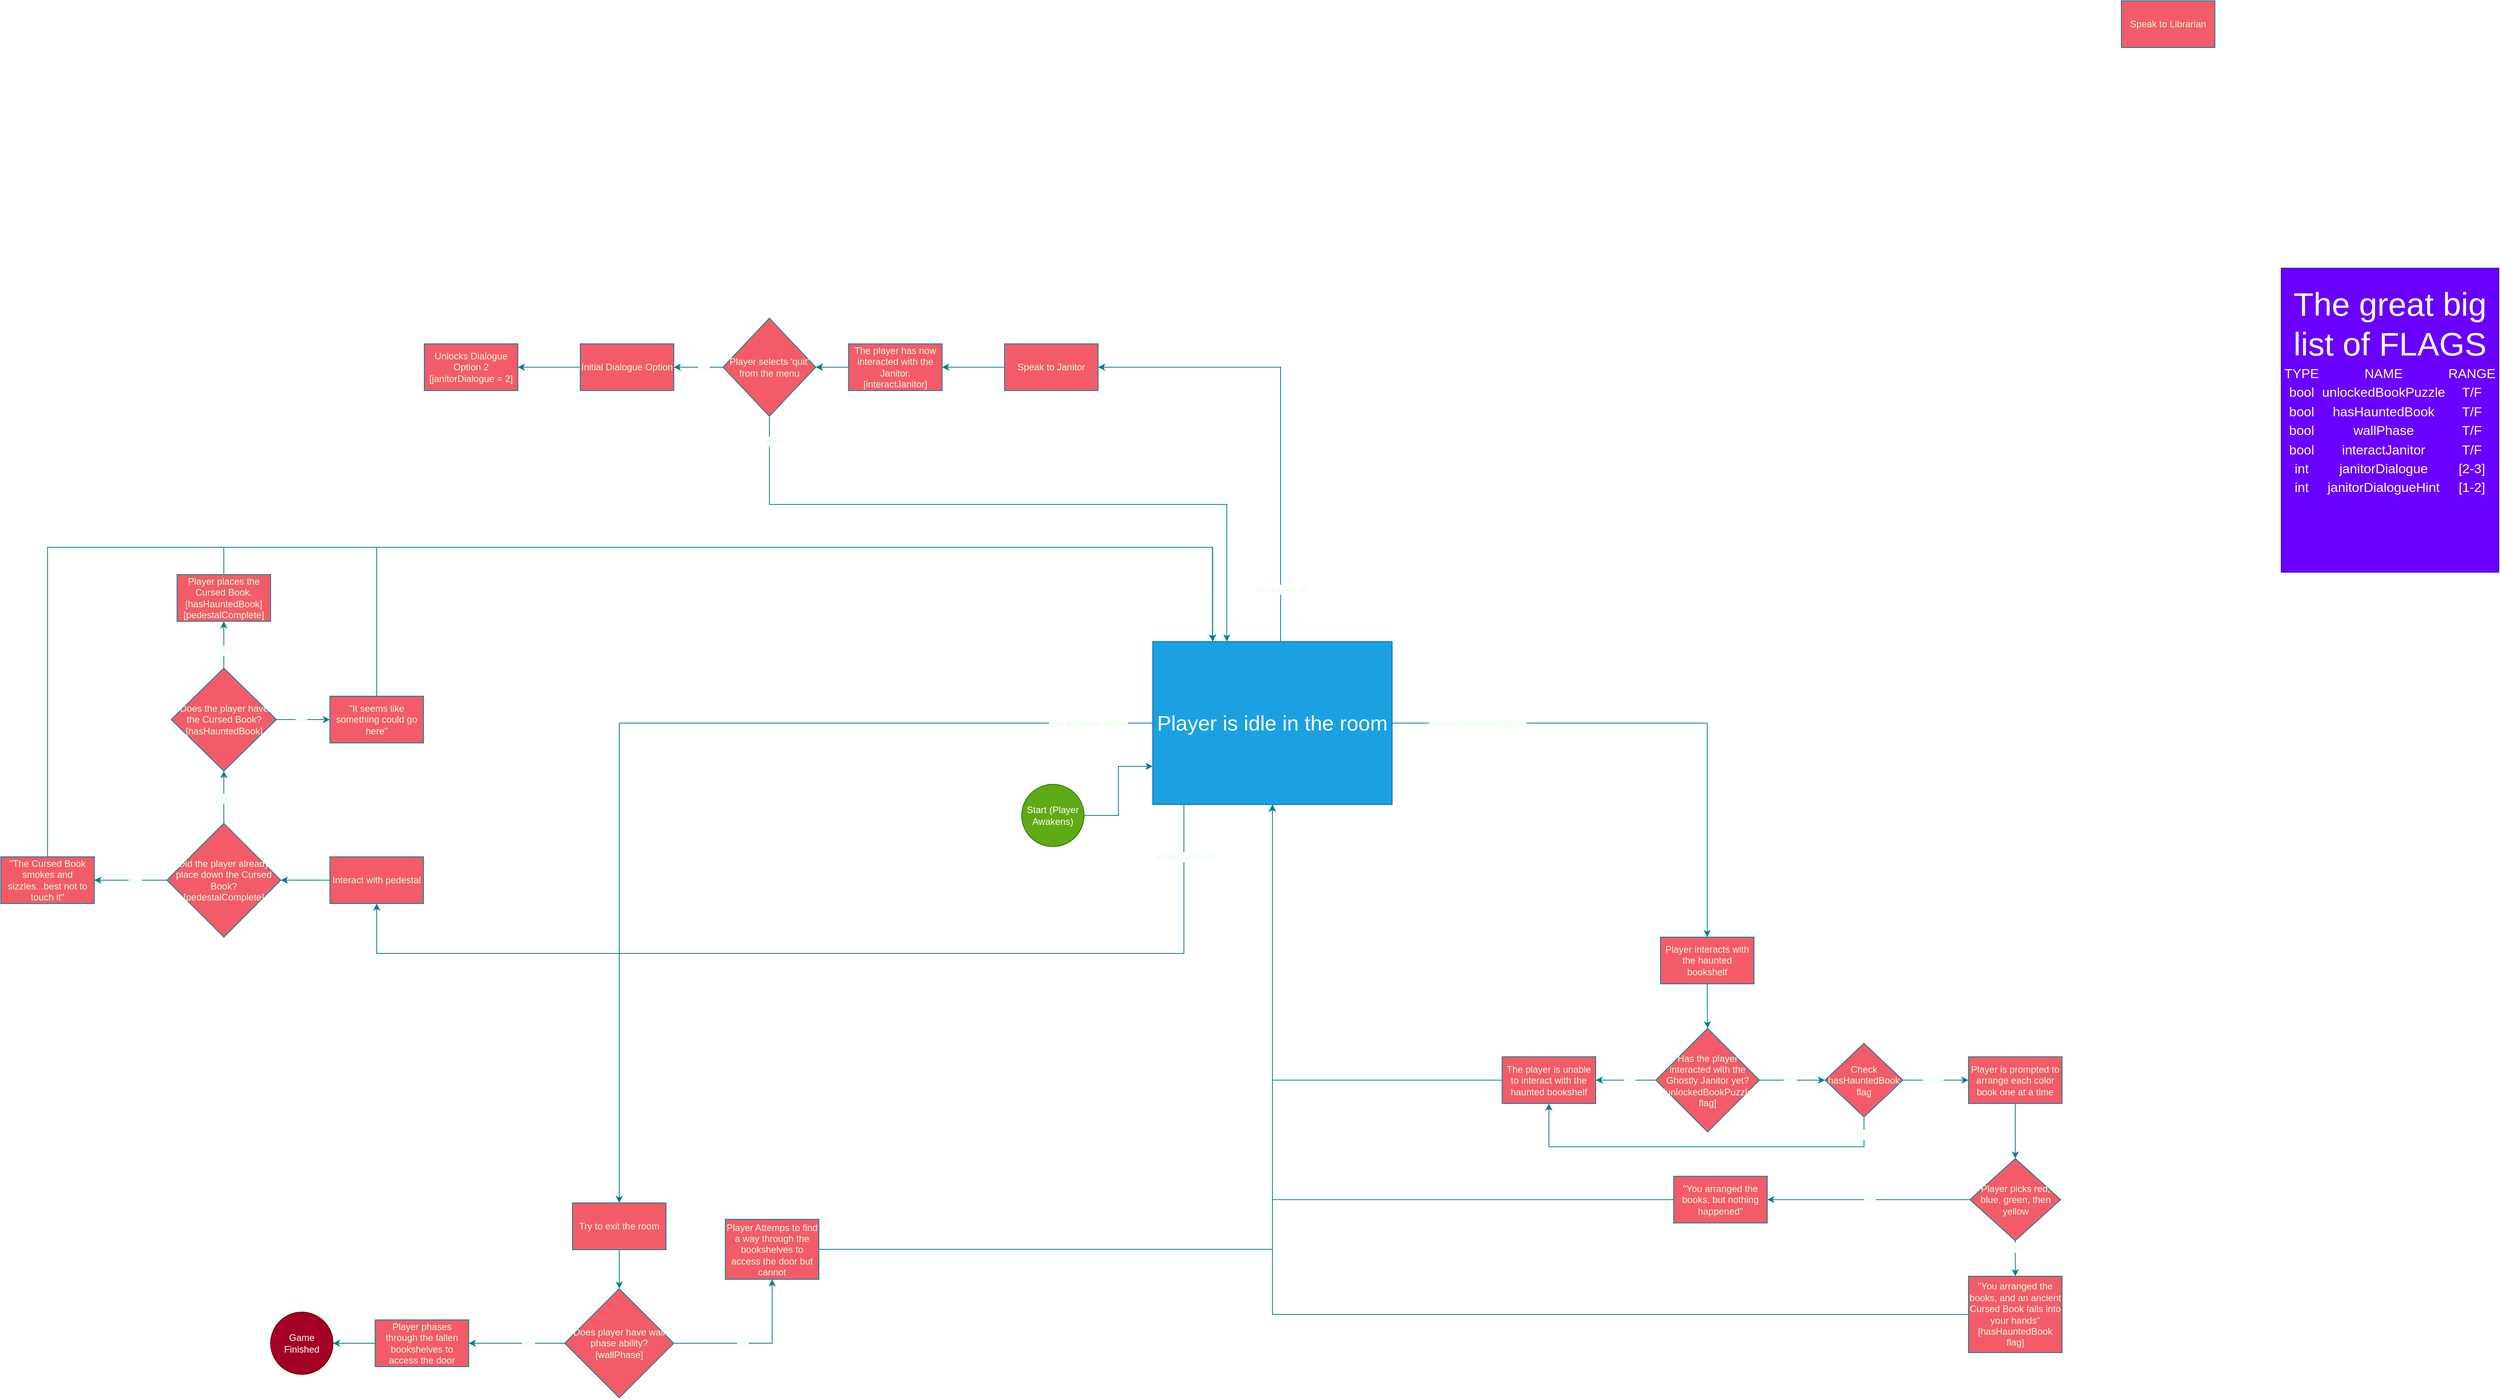 <mxfile version="24.7.8">
  <diagram name="Page-1" id="-gNGQqq5mkuD4IOFfpTR">
    <mxGraphModel dx="3771" dy="2262" grid="0" gridSize="10" guides="1" tooltips="1" connect="1" arrows="1" fold="1" page="1" pageScale="1" pageWidth="3300" pageHeight="2339" math="0" shadow="0">
      <root>
        <mxCell id="0" />
        <mxCell id="1" parent="0" />
        <mxCell id="zDNcXk9pmCtfYAZ4edZZ-20" style="edgeStyle=orthogonalEdgeStyle;rounded=0;orthogonalLoop=1;jettySize=auto;html=1;strokeColor=#028090;fontColor=#E4FDE1;fillColor=#F45B69;" edge="1" parent="1" source="zDNcXk9pmCtfYAZ4edZZ-2" target="zDNcXk9pmCtfYAZ4edZZ-19">
          <mxGeometry relative="1" as="geometry">
            <Array as="points">
              <mxPoint x="1504" y="1482" />
              <mxPoint x="1504" y="1419" />
            </Array>
          </mxGeometry>
        </mxCell>
        <mxCell id="zDNcXk9pmCtfYAZ4edZZ-2" value="Start (Player Awakens)" style="ellipse;whiteSpace=wrap;html=1;aspect=fixed;labelBackgroundColor=none;fillColor=#60a917;strokeColor=#2D7600;fontColor=#ffffff;" vertex="1" parent="1">
          <mxGeometry x="1380" y="1442" width="80" height="80" as="geometry" />
        </mxCell>
        <mxCell id="zDNcXk9pmCtfYAZ4edZZ-11" style="edgeStyle=orthogonalEdgeStyle;rounded=0;orthogonalLoop=1;jettySize=auto;html=1;strokeColor=#028090;fontColor=#E4FDE1;fillColor=#F45B69;" edge="1" parent="1" source="zDNcXk9pmCtfYAZ4edZZ-3" target="zDNcXk9pmCtfYAZ4edZZ-4">
          <mxGeometry relative="1" as="geometry" />
        </mxCell>
        <mxCell id="zDNcXk9pmCtfYAZ4edZZ-3" value="Try to exit the room" style="rounded=0;whiteSpace=wrap;html=1;strokeColor=#028090;fontColor=#E4FDE1;fillColor=#F45B69;" vertex="1" parent="1">
          <mxGeometry x="804" y="1979" width="120" height="60" as="geometry" />
        </mxCell>
        <mxCell id="zDNcXk9pmCtfYAZ4edZZ-14" style="edgeStyle=orthogonalEdgeStyle;rounded=0;orthogonalLoop=1;jettySize=auto;html=1;strokeColor=#028090;fontColor=#E4FDE1;fillColor=#F45B69;" edge="1" parent="1" source="zDNcXk9pmCtfYAZ4edZZ-4" target="zDNcXk9pmCtfYAZ4edZZ-12">
          <mxGeometry relative="1" as="geometry" />
        </mxCell>
        <mxCell id="zDNcXk9pmCtfYAZ4edZZ-16" value="Yes" style="edgeLabel;html=1;align=center;verticalAlign=middle;resizable=0;points=[];strokeColor=#028090;fontColor=#E4FDE1;fillColor=#F45B69;" vertex="1" connectable="0" parent="zDNcXk9pmCtfYAZ4edZZ-14">
          <mxGeometry x="-0.35" relative="1" as="geometry">
            <mxPoint x="-7" as="offset" />
          </mxGeometry>
        </mxCell>
        <mxCell id="zDNcXk9pmCtfYAZ4edZZ-18" value="" style="edgeStyle=orthogonalEdgeStyle;rounded=0;orthogonalLoop=1;jettySize=auto;html=1;strokeColor=#028090;fontColor=#E4FDE1;fillColor=#F45B69;" edge="1" parent="1" source="zDNcXk9pmCtfYAZ4edZZ-4" target="zDNcXk9pmCtfYAZ4edZZ-17">
          <mxGeometry relative="1" as="geometry" />
        </mxCell>
        <mxCell id="zDNcXk9pmCtfYAZ4edZZ-22" value="No" style="edgeLabel;html=1;align=center;verticalAlign=middle;resizable=0;points=[];strokeColor=#028090;fontColor=#E4FDE1;fillColor=#F45B69;" vertex="1" connectable="0" parent="zDNcXk9pmCtfYAZ4edZZ-18">
          <mxGeometry x="-0.144" y="-1" relative="1" as="geometry">
            <mxPoint x="-1" y="-1" as="offset" />
          </mxGeometry>
        </mxCell>
        <mxCell id="zDNcXk9pmCtfYAZ4edZZ-4" value="Does player have wall phase ability?&lt;div&gt;[wallPhase]&lt;/div&gt;" style="rhombus;whiteSpace=wrap;html=1;strokeColor=#028090;fontColor=#E4FDE1;fillColor=#F45B69;" vertex="1" parent="1">
          <mxGeometry x="794" y="2089" width="140" height="140" as="geometry" />
        </mxCell>
        <mxCell id="zDNcXk9pmCtfYAZ4edZZ-5" value="Speak to Librarian" style="rounded=0;whiteSpace=wrap;html=1;strokeColor=#028090;fontColor=#E4FDE1;fillColor=#F45B69;" vertex="1" parent="1">
          <mxGeometry x="2790" y="437" width="120" height="60" as="geometry" />
        </mxCell>
        <mxCell id="zDNcXk9pmCtfYAZ4edZZ-87" value="" style="edgeStyle=orthogonalEdgeStyle;rounded=0;orthogonalLoop=1;jettySize=auto;html=1;strokeColor=#028090;fontColor=#E4FDE1;fillColor=#F45B69;" edge="1" parent="1" source="zDNcXk9pmCtfYAZ4edZZ-6" target="zDNcXk9pmCtfYAZ4edZZ-86">
          <mxGeometry relative="1" as="geometry" />
        </mxCell>
        <mxCell id="zDNcXk9pmCtfYAZ4edZZ-6" value="Speak to Janitor" style="rounded=0;whiteSpace=wrap;html=1;strokeColor=#028090;fontColor=#E4FDE1;fillColor=#F45B69;" vertex="1" parent="1">
          <mxGeometry x="1358" y="877" width="120" height="60" as="geometry" />
        </mxCell>
        <mxCell id="zDNcXk9pmCtfYAZ4edZZ-15" style="edgeStyle=orthogonalEdgeStyle;rounded=0;orthogonalLoop=1;jettySize=auto;html=1;strokeColor=#028090;fontColor=#E4FDE1;fillColor=#F45B69;" edge="1" parent="1" source="zDNcXk9pmCtfYAZ4edZZ-12" target="zDNcXk9pmCtfYAZ4edZZ-13">
          <mxGeometry relative="1" as="geometry" />
        </mxCell>
        <mxCell id="zDNcXk9pmCtfYAZ4edZZ-12" value="Player phases through the fallen bookshelves to access the door" style="rounded=0;whiteSpace=wrap;html=1;strokeColor=#028090;fontColor=#E4FDE1;fillColor=#F45B69;" vertex="1" parent="1">
          <mxGeometry x="551" y="2129" width="120" height="60" as="geometry" />
        </mxCell>
        <mxCell id="zDNcXk9pmCtfYAZ4edZZ-13" value="Game Finished" style="ellipse;whiteSpace=wrap;html=1;aspect=fixed;strokeColor=#6F0000;fontColor=#ffffff;fillColor=#a20025;" vertex="1" parent="1">
          <mxGeometry x="417" y="2119" width="80" height="80" as="geometry" />
        </mxCell>
        <mxCell id="zDNcXk9pmCtfYAZ4edZZ-23" style="edgeStyle=orthogonalEdgeStyle;rounded=0;orthogonalLoop=1;jettySize=auto;html=1;strokeColor=#028090;fontColor=#E4FDE1;fillColor=#F45B69;" edge="1" parent="1" source="zDNcXk9pmCtfYAZ4edZZ-17" target="zDNcXk9pmCtfYAZ4edZZ-19">
          <mxGeometry relative="1" as="geometry" />
        </mxCell>
        <mxCell id="zDNcXk9pmCtfYAZ4edZZ-17" value="Player Attemps to find a way through the bookshelves to access the door but cannot" style="whiteSpace=wrap;html=1;fillColor=#F45B69;strokeColor=#028090;fontColor=#E4FDE1;" vertex="1" parent="1">
          <mxGeometry x="1000" y="2000" width="120" height="77" as="geometry" />
        </mxCell>
        <mxCell id="zDNcXk9pmCtfYAZ4edZZ-21" style="edgeStyle=orthogonalEdgeStyle;rounded=0;orthogonalLoop=1;jettySize=auto;html=1;strokeColor=#028090;fontColor=#E4FDE1;fillColor=#F45B69;" edge="1" parent="1" source="zDNcXk9pmCtfYAZ4edZZ-19" target="zDNcXk9pmCtfYAZ4edZZ-3">
          <mxGeometry relative="1" as="geometry" />
        </mxCell>
        <mxCell id="zDNcXk9pmCtfYAZ4edZZ-44" value="Exit the Room Route" style="edgeLabel;html=1;align=center;verticalAlign=middle;resizable=0;points=[];strokeColor=#028090;fontColor=#E4FDE1;fillColor=#F45B69;" vertex="1" connectable="0" parent="zDNcXk9pmCtfYAZ4edZZ-21">
          <mxGeometry x="-0.61" y="1" relative="1" as="geometry">
            <mxPoint x="170" y="-1" as="offset" />
          </mxGeometry>
        </mxCell>
        <mxCell id="zDNcXk9pmCtfYAZ4edZZ-42" style="edgeStyle=orthogonalEdgeStyle;rounded=0;orthogonalLoop=1;jettySize=auto;html=1;strokeColor=#028090;fontColor=#E4FDE1;fillColor=#F45B69;" edge="1" parent="1" source="zDNcXk9pmCtfYAZ4edZZ-19" target="zDNcXk9pmCtfYAZ4edZZ-24">
          <mxGeometry relative="1" as="geometry" />
        </mxCell>
        <mxCell id="zDNcXk9pmCtfYAZ4edZZ-43" value="Haunted Bookshelf Route" style="edgeLabel;html=1;align=center;verticalAlign=middle;resizable=0;points=[];strokeColor=#028090;fontColor=#E4FDE1;fillColor=#F45B69;" vertex="1" connectable="0" parent="zDNcXk9pmCtfYAZ4edZZ-42">
          <mxGeometry x="-0.77" y="2" relative="1" as="geometry">
            <mxPoint x="31" y="2" as="offset" />
          </mxGeometry>
        </mxCell>
        <mxCell id="zDNcXk9pmCtfYAZ4edZZ-60" style="edgeStyle=orthogonalEdgeStyle;rounded=0;orthogonalLoop=1;jettySize=auto;html=1;strokeColor=#028090;fontColor=#E4FDE1;fillColor=#F45B69;" edge="1" parent="1" source="zDNcXk9pmCtfYAZ4edZZ-19" target="zDNcXk9pmCtfYAZ4edZZ-25">
          <mxGeometry relative="1" as="geometry">
            <Array as="points">
              <mxPoint x="1588" y="1659" />
              <mxPoint x="553" y="1659" />
            </Array>
          </mxGeometry>
        </mxCell>
        <mxCell id="zDNcXk9pmCtfYAZ4edZZ-61" value="Pedestal Route" style="edgeLabel;html=1;align=center;verticalAlign=middle;resizable=0;points=[];strokeColor=#028090;fontColor=#E4FDE1;fillColor=#F45B69;" vertex="1" connectable="0" parent="zDNcXk9pmCtfYAZ4edZZ-60">
          <mxGeometry x="-0.665" relative="1" as="geometry">
            <mxPoint x="27" y="-124" as="offset" />
          </mxGeometry>
        </mxCell>
        <mxCell id="zDNcXk9pmCtfYAZ4edZZ-84" style="edgeStyle=orthogonalEdgeStyle;rounded=0;orthogonalLoop=1;jettySize=auto;html=1;strokeColor=#028090;fontColor=#E4FDE1;fillColor=#F45B69;" edge="1" parent="1" source="zDNcXk9pmCtfYAZ4edZZ-19" target="zDNcXk9pmCtfYAZ4edZZ-6">
          <mxGeometry relative="1" as="geometry">
            <Array as="points">
              <mxPoint x="1712" y="907" />
            </Array>
          </mxGeometry>
        </mxCell>
        <mxCell id="zDNcXk9pmCtfYAZ4edZZ-85" value="Janitor Route" style="edgeLabel;html=1;align=center;verticalAlign=middle;resizable=0;points=[];strokeColor=#028090;fontColor=#E4FDE1;fillColor=#F45B69;" vertex="1" connectable="0" parent="zDNcXk9pmCtfYAZ4edZZ-84">
          <mxGeometry x="-0.771" relative="1" as="geometry">
            <mxPoint as="offset" />
          </mxGeometry>
        </mxCell>
        <mxCell id="zDNcXk9pmCtfYAZ4edZZ-19" value="&lt;font style=&quot;font-size: 27px;&quot;&gt;Player is idle in the room&lt;/font&gt;" style="rounded=0;whiteSpace=wrap;html=1;strokeColor=#006EAF;fontColor=#ffffff;fillColor=#1ba1e2;" vertex="1" parent="1">
          <mxGeometry x="1548" y="1259" width="307" height="209" as="geometry" />
        </mxCell>
        <mxCell id="zDNcXk9pmCtfYAZ4edZZ-31" value="" style="edgeStyle=orthogonalEdgeStyle;rounded=0;orthogonalLoop=1;jettySize=auto;html=1;strokeColor=#028090;fontColor=#E4FDE1;fillColor=#F45B69;" edge="1" parent="1" source="zDNcXk9pmCtfYAZ4edZZ-24" target="zDNcXk9pmCtfYAZ4edZZ-30">
          <mxGeometry relative="1" as="geometry" />
        </mxCell>
        <mxCell id="zDNcXk9pmCtfYAZ4edZZ-24" value="Player interacts with the haunted bookshelf" style="rounded=0;whiteSpace=wrap;html=1;strokeColor=#028090;fontColor=#E4FDE1;fillColor=#F45B69;" vertex="1" parent="1">
          <mxGeometry x="2199" y="1638" width="120" height="60" as="geometry" />
        </mxCell>
        <mxCell id="zDNcXk9pmCtfYAZ4edZZ-70" style="edgeStyle=orthogonalEdgeStyle;rounded=0;orthogonalLoop=1;jettySize=auto;html=1;strokeColor=#028090;fontColor=#E4FDE1;fillColor=#F45B69;" edge="1" parent="1" source="zDNcXk9pmCtfYAZ4edZZ-25" target="zDNcXk9pmCtfYAZ4edZZ-66">
          <mxGeometry relative="1" as="geometry" />
        </mxCell>
        <mxCell id="zDNcXk9pmCtfYAZ4edZZ-25" value="Interact with pedestal" style="rounded=0;whiteSpace=wrap;html=1;strokeColor=#028090;fontColor=#E4FDE1;fillColor=#F45B69;" vertex="1" parent="1">
          <mxGeometry x="493" y="1535" width="120" height="60" as="geometry" />
        </mxCell>
        <mxCell id="zDNcXk9pmCtfYAZ4edZZ-33" value="" style="edgeStyle=orthogonalEdgeStyle;rounded=0;orthogonalLoop=1;jettySize=auto;html=1;strokeColor=#028090;fontColor=#E4FDE1;fillColor=#F45B69;" edge="1" parent="1" source="zDNcXk9pmCtfYAZ4edZZ-30" target="zDNcXk9pmCtfYAZ4edZZ-32">
          <mxGeometry relative="1" as="geometry" />
        </mxCell>
        <mxCell id="zDNcXk9pmCtfYAZ4edZZ-35" value="No" style="edgeLabel;html=1;align=center;verticalAlign=middle;resizable=0;points=[];strokeColor=#028090;fontColor=#E4FDE1;fillColor=#F45B69;" vertex="1" connectable="0" parent="zDNcXk9pmCtfYAZ4edZZ-33">
          <mxGeometry x="-0.139" y="-1" relative="1" as="geometry">
            <mxPoint x="-1" y="-1" as="offset" />
          </mxGeometry>
        </mxCell>
        <mxCell id="zDNcXk9pmCtfYAZ4edZZ-38" value="" style="edgeStyle=orthogonalEdgeStyle;rounded=0;orthogonalLoop=1;jettySize=auto;html=1;strokeColor=#028090;fontColor=#E4FDE1;fillColor=#F45B69;" edge="1" parent="1" source="zDNcXk9pmCtfYAZ4edZZ-30" target="zDNcXk9pmCtfYAZ4edZZ-55">
          <mxGeometry relative="1" as="geometry" />
        </mxCell>
        <mxCell id="zDNcXk9pmCtfYAZ4edZZ-39" value="Yes" style="edgeLabel;html=1;align=center;verticalAlign=middle;resizable=0;points=[];strokeColor=#028090;fontColor=#E4FDE1;fillColor=#F45B69;" vertex="1" connectable="0" parent="zDNcXk9pmCtfYAZ4edZZ-38">
          <mxGeometry x="-0.083" relative="1" as="geometry">
            <mxPoint y="-2" as="offset" />
          </mxGeometry>
        </mxCell>
        <mxCell id="zDNcXk9pmCtfYAZ4edZZ-30" value="Has the player interacted with the Ghostly Janitor yet? [unlockedBookPuzzle flag]" style="rhombus;whiteSpace=wrap;html=1;fillColor=#F45B69;strokeColor=#028090;fontColor=#E4FDE1;rounded=0;" vertex="1" parent="1">
          <mxGeometry x="2193" y="1755" width="133" height="133" as="geometry" />
        </mxCell>
        <mxCell id="zDNcXk9pmCtfYAZ4edZZ-34" style="edgeStyle=orthogonalEdgeStyle;rounded=0;orthogonalLoop=1;jettySize=auto;html=1;strokeColor=#028090;fontColor=#E4FDE1;fillColor=#F45B69;" edge="1" parent="1" source="zDNcXk9pmCtfYAZ4edZZ-32" target="zDNcXk9pmCtfYAZ4edZZ-19">
          <mxGeometry relative="1" as="geometry" />
        </mxCell>
        <mxCell id="zDNcXk9pmCtfYAZ4edZZ-32" value="The player is unable to interact with the haunted bookshelf" style="whiteSpace=wrap;html=1;fillColor=#F45B69;strokeColor=#028090;fontColor=#E4FDE1;rounded=0;" vertex="1" parent="1">
          <mxGeometry x="1996" y="1791.5" width="120" height="60" as="geometry" />
        </mxCell>
        <mxCell id="zDNcXk9pmCtfYAZ4edZZ-41" value="" style="edgeStyle=orthogonalEdgeStyle;rounded=0;orthogonalLoop=1;jettySize=auto;html=1;strokeColor=#028090;fontColor=#E4FDE1;fillColor=#F45B69;" edge="1" parent="1" source="zDNcXk9pmCtfYAZ4edZZ-37" target="zDNcXk9pmCtfYAZ4edZZ-40">
          <mxGeometry relative="1" as="geometry" />
        </mxCell>
        <mxCell id="zDNcXk9pmCtfYAZ4edZZ-37" value="Player is prompted to arrange each color book one at a time" style="whiteSpace=wrap;html=1;fillColor=#F45B69;strokeColor=#028090;fontColor=#E4FDE1;rounded=0;" vertex="1" parent="1">
          <mxGeometry x="2594" y="1791.5" width="120" height="60" as="geometry" />
        </mxCell>
        <mxCell id="zDNcXk9pmCtfYAZ4edZZ-46" value="" style="edgeStyle=orthogonalEdgeStyle;rounded=0;orthogonalLoop=1;jettySize=auto;html=1;strokeColor=#028090;fontColor=#E4FDE1;fillColor=#F45B69;" edge="1" parent="1" source="zDNcXk9pmCtfYAZ4edZZ-40" target="zDNcXk9pmCtfYAZ4edZZ-45">
          <mxGeometry relative="1" as="geometry" />
        </mxCell>
        <mxCell id="zDNcXk9pmCtfYAZ4edZZ-48" value="No" style="edgeLabel;html=1;align=center;verticalAlign=middle;resizable=0;points=[];strokeColor=#028090;fontColor=#E4FDE1;fillColor=#F45B69;" vertex="1" connectable="0" parent="zDNcXk9pmCtfYAZ4edZZ-46">
          <mxGeometry x="-0.275" y="-1" relative="1" as="geometry">
            <mxPoint x="-35" y="1" as="offset" />
          </mxGeometry>
        </mxCell>
        <mxCell id="zDNcXk9pmCtfYAZ4edZZ-50" value="" style="edgeStyle=orthogonalEdgeStyle;rounded=0;orthogonalLoop=1;jettySize=auto;html=1;strokeColor=#028090;fontColor=#E4FDE1;fillColor=#F45B69;" edge="1" parent="1" source="zDNcXk9pmCtfYAZ4edZZ-40" target="zDNcXk9pmCtfYAZ4edZZ-49">
          <mxGeometry relative="1" as="geometry" />
        </mxCell>
        <mxCell id="zDNcXk9pmCtfYAZ4edZZ-51" value="Yes" style="edgeLabel;html=1;align=center;verticalAlign=middle;resizable=0;points=[];strokeColor=#028090;fontColor=#E4FDE1;fillColor=#F45B69;" vertex="1" connectable="0" parent="zDNcXk9pmCtfYAZ4edZZ-50">
          <mxGeometry x="-0.223" y="3" relative="1" as="geometry">
            <mxPoint x="1" y="-9" as="offset" />
          </mxGeometry>
        </mxCell>
        <mxCell id="zDNcXk9pmCtfYAZ4edZZ-40" value="Player picks red, blue, green, then yellow" style="rhombus;whiteSpace=wrap;html=1;fillColor=#F45B69;strokeColor=#028090;fontColor=#E4FDE1;rounded=0;" vertex="1" parent="1">
          <mxGeometry x="2595.75" y="1922" width="116.5" height="105.5" as="geometry" />
        </mxCell>
        <mxCell id="zDNcXk9pmCtfYAZ4edZZ-47" style="edgeStyle=orthogonalEdgeStyle;rounded=0;orthogonalLoop=1;jettySize=auto;html=1;strokeColor=#028090;fontColor=#E4FDE1;fillColor=#F45B69;" edge="1" parent="1" source="zDNcXk9pmCtfYAZ4edZZ-45" target="zDNcXk9pmCtfYAZ4edZZ-19">
          <mxGeometry relative="1" as="geometry" />
        </mxCell>
        <mxCell id="zDNcXk9pmCtfYAZ4edZZ-45" value="&quot;You arranged the books, but nothing happened&quot;" style="whiteSpace=wrap;html=1;fillColor=#F45B69;strokeColor=#028090;fontColor=#E4FDE1;rounded=0;" vertex="1" parent="1">
          <mxGeometry x="2216" y="1944.75" width="120" height="60" as="geometry" />
        </mxCell>
        <mxCell id="zDNcXk9pmCtfYAZ4edZZ-52" style="edgeStyle=orthogonalEdgeStyle;rounded=0;orthogonalLoop=1;jettySize=auto;html=1;strokeColor=#028090;fontColor=#E4FDE1;fillColor=#F45B69;" edge="1" parent="1" source="zDNcXk9pmCtfYAZ4edZZ-49" target="zDNcXk9pmCtfYAZ4edZZ-19">
          <mxGeometry relative="1" as="geometry" />
        </mxCell>
        <mxCell id="zDNcXk9pmCtfYAZ4edZZ-49" value="&quot;You arranged the books, and an ancient Cursed Book falls into your hands&quot; [hasHauntedBook flag]" style="whiteSpace=wrap;html=1;fillColor=#F45B69;strokeColor=#028090;fontColor=#E4FDE1;rounded=0;" vertex="1" parent="1">
          <mxGeometry x="2594" y="2073" width="120" height="98" as="geometry" />
        </mxCell>
        <mxCell id="zDNcXk9pmCtfYAZ4edZZ-53" value="&lt;font style=&quot;font-size: 42px;&quot;&gt;The great big list of FLAGS&lt;/font&gt;&lt;div style=&quot;font-size: 17px;&quot;&gt;&lt;font style=&quot;font-size: 17px;&quot;&gt;&lt;table style=&quot;&quot;&gt;&lt;tbody&gt;&lt;tr&gt;&lt;td&gt;TYPE&lt;/td&gt;&lt;td&gt;NAME&lt;/td&gt;&lt;td&gt;RANGE&lt;/td&gt;&lt;/tr&gt;&lt;tr&gt;&lt;td&gt;bool&lt;/td&gt;&lt;td&gt;unlockedBookPuzzle&lt;br&gt;&lt;/td&gt;&lt;td&gt;T/F&lt;/td&gt;&lt;/tr&gt;&lt;tr&gt;&lt;td&gt;bool&lt;/td&gt;&lt;td&gt;hasHauntedBook&lt;br&gt;&lt;/td&gt;&lt;td&gt;T/F&lt;/td&gt;&lt;/tr&gt;&lt;tr&gt;&lt;td&gt;bool&lt;/td&gt;&lt;td&gt;wallPhase&lt;/td&gt;&lt;td&gt;T/F&lt;/td&gt;&lt;/tr&gt;&lt;tr&gt;&lt;td&gt;bool&lt;/td&gt;&lt;td&gt;interactJanitor&lt;/td&gt;&lt;td&gt;T/F&lt;/td&gt;&lt;/tr&gt;&lt;tr&gt;&lt;td&gt;int&lt;/td&gt;&lt;td&gt;janitorDialogue&lt;/td&gt;&lt;td&gt;[2-3]&lt;/td&gt;&lt;/tr&gt;&lt;tr&gt;&lt;td&gt;int&lt;/td&gt;&lt;td&gt;janitorDialogueHint&lt;/td&gt;&lt;td&gt;[1-2]&lt;/td&gt;&lt;/tr&gt;&lt;tr&gt;&lt;td&gt;&lt;br&gt;&lt;/td&gt;&lt;td&gt;&lt;br&gt;&lt;/td&gt;&lt;td&gt;&lt;br&gt;&lt;/td&gt;&lt;/tr&gt;&lt;tr&gt;&lt;td&gt;&lt;br&gt;&lt;/td&gt;&lt;td&gt;&lt;br&gt;&lt;/td&gt;&lt;td&gt;&lt;br&gt;&lt;/td&gt;&lt;/tr&gt;&lt;tr&gt;&lt;td&gt;&lt;br&gt;&lt;/td&gt;&lt;td&gt;&lt;br&gt;&lt;/td&gt;&lt;td&gt;&lt;br&gt;&lt;/td&gt;&lt;/tr&gt;&lt;/tbody&gt;&lt;/table&gt;&lt;/font&gt;&lt;/div&gt;" style="rounded=0;whiteSpace=wrap;html=1;strokeColor=#3700CC;fontColor=#ffffff;fillColor=#6a00ff;align=center;" vertex="1" parent="1">
          <mxGeometry x="2995" y="780" width="279" height="390" as="geometry" />
        </mxCell>
        <mxCell id="zDNcXk9pmCtfYAZ4edZZ-56" style="edgeStyle=orthogonalEdgeStyle;rounded=0;orthogonalLoop=1;jettySize=auto;html=1;strokeColor=#028090;fontColor=#E4FDE1;fillColor=#F45B69;" edge="1" parent="1" source="zDNcXk9pmCtfYAZ4edZZ-55" target="zDNcXk9pmCtfYAZ4edZZ-32">
          <mxGeometry relative="1" as="geometry">
            <Array as="points">
              <mxPoint x="2460" y="1907" />
              <mxPoint x="2056" y="1907" />
            </Array>
          </mxGeometry>
        </mxCell>
        <mxCell id="zDNcXk9pmCtfYAZ4edZZ-57" value="True" style="edgeLabel;html=1;align=center;verticalAlign=middle;resizable=0;points=[];strokeColor=#028090;fontColor=#E4FDE1;fillColor=#F45B69;" vertex="1" connectable="0" parent="zDNcXk9pmCtfYAZ4edZZ-56">
          <mxGeometry x="-0.913" y="-1" relative="1" as="geometry">
            <mxPoint as="offset" />
          </mxGeometry>
        </mxCell>
        <mxCell id="zDNcXk9pmCtfYAZ4edZZ-58" style="edgeStyle=orthogonalEdgeStyle;rounded=0;orthogonalLoop=1;jettySize=auto;html=1;strokeColor=#028090;fontColor=#E4FDE1;fillColor=#F45B69;" edge="1" parent="1" source="zDNcXk9pmCtfYAZ4edZZ-55" target="zDNcXk9pmCtfYAZ4edZZ-37">
          <mxGeometry relative="1" as="geometry" />
        </mxCell>
        <mxCell id="zDNcXk9pmCtfYAZ4edZZ-59" value="False" style="edgeLabel;html=1;align=center;verticalAlign=middle;resizable=0;points=[];strokeColor=#028090;fontColor=#E4FDE1;fillColor=#F45B69;" vertex="1" connectable="0" parent="zDNcXk9pmCtfYAZ4edZZ-58">
          <mxGeometry x="-0.622" y="1" relative="1" as="geometry">
            <mxPoint x="22" y="1" as="offset" />
          </mxGeometry>
        </mxCell>
        <mxCell id="zDNcXk9pmCtfYAZ4edZZ-55" value="Check hasHauntedBook flag" style="rhombus;whiteSpace=wrap;html=1;strokeColor=#028090;fontColor=#E4FDE1;fillColor=#F45B69;" vertex="1" parent="1">
          <mxGeometry x="2410" y="1774.25" width="100" height="94.5" as="geometry" />
        </mxCell>
        <mxCell id="zDNcXk9pmCtfYAZ4edZZ-73" style="edgeStyle=orthogonalEdgeStyle;rounded=0;orthogonalLoop=1;jettySize=auto;html=1;strokeColor=#028090;fontColor=#E4FDE1;fillColor=#F45B69;" edge="1" parent="1" source="zDNcXk9pmCtfYAZ4edZZ-62" target="zDNcXk9pmCtfYAZ4edZZ-64">
          <mxGeometry relative="1" as="geometry" />
        </mxCell>
        <mxCell id="zDNcXk9pmCtfYAZ4edZZ-74" value="No" style="edgeLabel;html=1;align=center;verticalAlign=middle;resizable=0;points=[];strokeColor=#028090;fontColor=#E4FDE1;fillColor=#F45B69;" vertex="1" connectable="0" parent="zDNcXk9pmCtfYAZ4edZZ-73">
          <mxGeometry x="-0.083" relative="1" as="geometry">
            <mxPoint as="offset" />
          </mxGeometry>
        </mxCell>
        <mxCell id="zDNcXk9pmCtfYAZ4edZZ-81" value="" style="edgeStyle=orthogonalEdgeStyle;rounded=0;orthogonalLoop=1;jettySize=auto;html=1;strokeColor=#028090;fontColor=#E4FDE1;fillColor=#F45B69;" edge="1" parent="1" source="zDNcXk9pmCtfYAZ4edZZ-62" target="zDNcXk9pmCtfYAZ4edZZ-80">
          <mxGeometry relative="1" as="geometry" />
        </mxCell>
        <mxCell id="zDNcXk9pmCtfYAZ4edZZ-83" value="Yes" style="edgeLabel;html=1;align=center;verticalAlign=middle;resizable=0;points=[];strokeColor=#028090;fontColor=#E4FDE1;fillColor=#F45B69;" vertex="1" connectable="0" parent="zDNcXk9pmCtfYAZ4edZZ-81">
          <mxGeometry x="-0.204" y="-1" relative="1" as="geometry">
            <mxPoint y="1" as="offset" />
          </mxGeometry>
        </mxCell>
        <mxCell id="zDNcXk9pmCtfYAZ4edZZ-62" value="Does the player have the Cursed Book? [hasHauntedBook]" style="rhombus;whiteSpace=wrap;html=1;fillColor=#F45B69;strokeColor=#028090;fontColor=#E4FDE1;rounded=0;" vertex="1" parent="1">
          <mxGeometry x="289.5" y="1293" width="135" height="132" as="geometry" />
        </mxCell>
        <mxCell id="zDNcXk9pmCtfYAZ4edZZ-75" style="edgeStyle=orthogonalEdgeStyle;rounded=0;orthogonalLoop=1;jettySize=auto;html=1;entryX=0.25;entryY=0;entryDx=0;entryDy=0;strokeColor=#028090;fontColor=#E4FDE1;fillColor=#F45B69;" edge="1" parent="1" source="zDNcXk9pmCtfYAZ4edZZ-64" target="zDNcXk9pmCtfYAZ4edZZ-19">
          <mxGeometry relative="1" as="geometry">
            <Array as="points">
              <mxPoint x="553" y="1138" />
              <mxPoint x="1625" y="1138" />
            </Array>
          </mxGeometry>
        </mxCell>
        <mxCell id="zDNcXk9pmCtfYAZ4edZZ-64" value="&quot;It seems like something could go here&quot;" style="whiteSpace=wrap;html=1;fillColor=#F45B69;strokeColor=#028090;fontColor=#E4FDE1;rounded=0;" vertex="1" parent="1">
          <mxGeometry x="493" y="1329" width="120" height="60" as="geometry" />
        </mxCell>
        <mxCell id="zDNcXk9pmCtfYAZ4edZZ-71" style="edgeStyle=orthogonalEdgeStyle;rounded=0;orthogonalLoop=1;jettySize=auto;html=1;strokeColor=#028090;fontColor=#E4FDE1;fillColor=#F45B69;" edge="1" parent="1" source="zDNcXk9pmCtfYAZ4edZZ-66" target="zDNcXk9pmCtfYAZ4edZZ-62">
          <mxGeometry relative="1" as="geometry" />
        </mxCell>
        <mxCell id="zDNcXk9pmCtfYAZ4edZZ-72" value="No" style="edgeLabel;html=1;align=center;verticalAlign=middle;resizable=0;points=[];strokeColor=#028090;fontColor=#E4FDE1;fillColor=#F45B69;" vertex="1" connectable="0" parent="zDNcXk9pmCtfYAZ4edZZ-71">
          <mxGeometry x="0.035" y="-2" relative="1" as="geometry">
            <mxPoint x="-1" y="2" as="offset" />
          </mxGeometry>
        </mxCell>
        <mxCell id="zDNcXk9pmCtfYAZ4edZZ-77" value="" style="edgeStyle=orthogonalEdgeStyle;rounded=0;orthogonalLoop=1;jettySize=auto;html=1;strokeColor=#028090;fontColor=#E4FDE1;fillColor=#F45B69;" edge="1" parent="1" source="zDNcXk9pmCtfYAZ4edZZ-66" target="zDNcXk9pmCtfYAZ4edZZ-76">
          <mxGeometry relative="1" as="geometry" />
        </mxCell>
        <mxCell id="zDNcXk9pmCtfYAZ4edZZ-78" value="Yes" style="edgeLabel;html=1;align=center;verticalAlign=middle;resizable=0;points=[];strokeColor=#028090;fontColor=#E4FDE1;fillColor=#F45B69;" vertex="1" connectable="0" parent="zDNcXk9pmCtfYAZ4edZZ-77">
          <mxGeometry x="-0.111" y="2" relative="1" as="geometry">
            <mxPoint as="offset" />
          </mxGeometry>
        </mxCell>
        <mxCell id="zDNcXk9pmCtfYAZ4edZZ-66" value="Did the player already place down the Cursed Book?&lt;div&gt;[pedestalComplete]&lt;/div&gt;" style="rhombus;whiteSpace=wrap;html=1;fillColor=#F45B69;strokeColor=#028090;fontColor=#E4FDE1;rounded=0;" vertex="1" parent="1">
          <mxGeometry x="284" y="1492" width="146" height="146" as="geometry" />
        </mxCell>
        <mxCell id="zDNcXk9pmCtfYAZ4edZZ-79" style="edgeStyle=orthogonalEdgeStyle;rounded=0;orthogonalLoop=1;jettySize=auto;html=1;entryX=0.25;entryY=0;entryDx=0;entryDy=0;strokeColor=#028090;fontColor=#E4FDE1;fillColor=#F45B69;" edge="1" parent="1" source="zDNcXk9pmCtfYAZ4edZZ-76" target="zDNcXk9pmCtfYAZ4edZZ-19">
          <mxGeometry relative="1" as="geometry">
            <Array as="points">
              <mxPoint x="131" y="1138" />
              <mxPoint x="1625" y="1138" />
            </Array>
          </mxGeometry>
        </mxCell>
        <mxCell id="zDNcXk9pmCtfYAZ4edZZ-76" value="&quot;The Cursed Book smokes and sizzles...best not to touch it&quot;" style="whiteSpace=wrap;html=1;fillColor=#F45B69;strokeColor=#028090;fontColor=#E4FDE1;rounded=0;" vertex="1" parent="1">
          <mxGeometry x="71" y="1535" width="120" height="60" as="geometry" />
        </mxCell>
        <mxCell id="zDNcXk9pmCtfYAZ4edZZ-82" style="edgeStyle=orthogonalEdgeStyle;rounded=0;orthogonalLoop=1;jettySize=auto;html=1;entryX=0.25;entryY=0;entryDx=0;entryDy=0;strokeColor=#028090;fontColor=#E4FDE1;fillColor=#F45B69;" edge="1" parent="1" source="zDNcXk9pmCtfYAZ4edZZ-80" target="zDNcXk9pmCtfYAZ4edZZ-19">
          <mxGeometry relative="1" as="geometry">
            <Array as="points">
              <mxPoint x="357" y="1138" />
              <mxPoint x="1625" y="1138" />
            </Array>
          </mxGeometry>
        </mxCell>
        <mxCell id="zDNcXk9pmCtfYAZ4edZZ-80" value="Player places the Cursed Book.&lt;div&gt;[hasHauntedBook]&lt;/div&gt;&lt;div&gt;[pedestalComplete]&lt;/div&gt;" style="whiteSpace=wrap;html=1;fillColor=#F45B69;strokeColor=#028090;fontColor=#E4FDE1;rounded=0;" vertex="1" parent="1">
          <mxGeometry x="297" y="1173" width="120" height="60" as="geometry" />
        </mxCell>
        <mxCell id="zDNcXk9pmCtfYAZ4edZZ-93" style="edgeStyle=orthogonalEdgeStyle;rounded=0;orthogonalLoop=1;jettySize=auto;html=1;strokeColor=#028090;fontColor=#E4FDE1;fillColor=#F45B69;" edge="1" parent="1" source="zDNcXk9pmCtfYAZ4edZZ-86" target="zDNcXk9pmCtfYAZ4edZZ-92">
          <mxGeometry relative="1" as="geometry" />
        </mxCell>
        <mxCell id="zDNcXk9pmCtfYAZ4edZZ-86" value="The player has now interacted with the Janitor.&lt;div&gt;[interactJanitor]&lt;/div&gt;" style="whiteSpace=wrap;html=1;fillColor=#F45B69;strokeColor=#028090;fontColor=#E4FDE1;rounded=0;" vertex="1" parent="1">
          <mxGeometry x="1158" y="877" width="120" height="60" as="geometry" />
        </mxCell>
        <mxCell id="zDNcXk9pmCtfYAZ4edZZ-91" value="" style="edgeStyle=orthogonalEdgeStyle;rounded=0;orthogonalLoop=1;jettySize=auto;html=1;strokeColor=#028090;fontColor=#E4FDE1;fillColor=#F45B69;" edge="1" parent="1" source="zDNcXk9pmCtfYAZ4edZZ-88" target="zDNcXk9pmCtfYAZ4edZZ-90">
          <mxGeometry relative="1" as="geometry" />
        </mxCell>
        <mxCell id="zDNcXk9pmCtfYAZ4edZZ-88" value="Initial Dialogue Option" style="whiteSpace=wrap;html=1;fillColor=#F45B69;strokeColor=#028090;fontColor=#E4FDE1;rounded=0;" vertex="1" parent="1">
          <mxGeometry x="814" y="877" width="120" height="60" as="geometry" />
        </mxCell>
        <mxCell id="zDNcXk9pmCtfYAZ4edZZ-90" value="Unlocks Dialogue Option 2&lt;div&gt;[janitorDialogue = 2]&lt;/div&gt;" style="whiteSpace=wrap;html=1;fillColor=#F45B69;strokeColor=#028090;fontColor=#E4FDE1;rounded=0;" vertex="1" parent="1">
          <mxGeometry x="614" y="877" width="120" height="60" as="geometry" />
        </mxCell>
        <mxCell id="zDNcXk9pmCtfYAZ4edZZ-94" value="" style="edgeStyle=orthogonalEdgeStyle;rounded=0;orthogonalLoop=1;jettySize=auto;html=1;strokeColor=#028090;fontColor=#E4FDE1;fillColor=#F45B69;" edge="1" parent="1" source="zDNcXk9pmCtfYAZ4edZZ-86" target="zDNcXk9pmCtfYAZ4edZZ-92">
          <mxGeometry relative="1" as="geometry">
            <mxPoint x="1158" y="907" as="sourcePoint" />
            <mxPoint x="934" y="907" as="targetPoint" />
          </mxGeometry>
        </mxCell>
        <mxCell id="zDNcXk9pmCtfYAZ4edZZ-95" style="edgeStyle=orthogonalEdgeStyle;rounded=0;orthogonalLoop=1;jettySize=auto;html=1;strokeColor=#028090;fontColor=#E4FDE1;fillColor=#F45B69;" edge="1" parent="1" source="zDNcXk9pmCtfYAZ4edZZ-92" target="zDNcXk9pmCtfYAZ4edZZ-88">
          <mxGeometry relative="1" as="geometry" />
        </mxCell>
        <mxCell id="zDNcXk9pmCtfYAZ4edZZ-96" value="No" style="edgeLabel;html=1;align=center;verticalAlign=middle;resizable=0;points=[];strokeColor=#028090;fontColor=#E4FDE1;fillColor=#F45B69;" vertex="1" connectable="0" parent="zDNcXk9pmCtfYAZ4edZZ-95">
          <mxGeometry x="-0.196" relative="1" as="geometry">
            <mxPoint as="offset" />
          </mxGeometry>
        </mxCell>
        <mxCell id="zDNcXk9pmCtfYAZ4edZZ-97" style="edgeStyle=orthogonalEdgeStyle;rounded=0;orthogonalLoop=1;jettySize=auto;html=1;strokeColor=#028090;fontColor=#E4FDE1;fillColor=#F45B69;" edge="1" parent="1" source="zDNcXk9pmCtfYAZ4edZZ-92" target="zDNcXk9pmCtfYAZ4edZZ-19">
          <mxGeometry relative="1" as="geometry">
            <Array as="points">
              <mxPoint x="1057" y="1083" />
              <mxPoint x="1643" y="1083" />
            </Array>
          </mxGeometry>
        </mxCell>
        <mxCell id="zDNcXk9pmCtfYAZ4edZZ-98" value="Yes" style="edgeLabel;html=1;align=center;verticalAlign=middle;resizable=0;points=[];strokeColor=#028090;fontColor=#E4FDE1;fillColor=#F45B69;" vertex="1" connectable="0" parent="zDNcXk9pmCtfYAZ4edZZ-97">
          <mxGeometry x="-0.927" y="2" relative="1" as="geometry">
            <mxPoint as="offset" />
          </mxGeometry>
        </mxCell>
        <mxCell id="zDNcXk9pmCtfYAZ4edZZ-92" value="Player selects &#39;quit&#39; from the menu" style="rhombus;whiteSpace=wrap;html=1;strokeColor=#028090;fontColor=#E4FDE1;fillColor=#F45B69;" vertex="1" parent="1">
          <mxGeometry x="997" y="844" width="119" height="126" as="geometry" />
        </mxCell>
      </root>
    </mxGraphModel>
  </diagram>
</mxfile>
